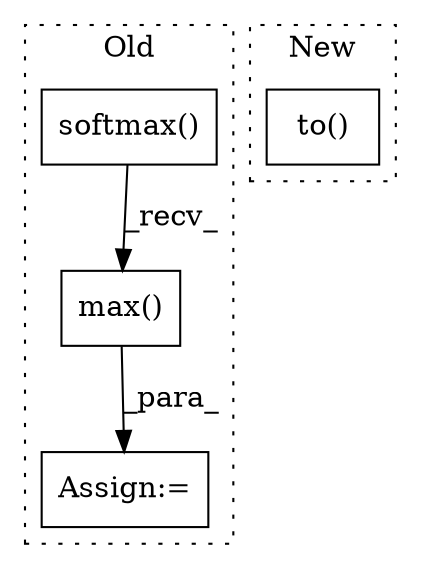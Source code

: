 digraph G {
subgraph cluster0 {
1 [label="softmax()" a="75" s="7687,7700" l="10,9" shape="box"];
3 [label="Assign:=" a="68" s="7668" l="18" shape="box"];
4 [label="max()" a="75" s="7686" l="34" shape="box"];
label = "Old";
style="dotted";
}
subgraph cluster1 {
2 [label="to()" a="75" s="6743,6806" l="57,1" shape="box"];
label = "New";
style="dotted";
}
1 -> 4 [label="_recv_"];
4 -> 3 [label="_para_"];
}